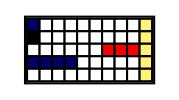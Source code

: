 digraph matriz{
node [shape=plaintext]
a [label=<<TABLE BORDER="1" CELLBORDER="1" CELLSPACING="0">
<TR> <TD BGCOLOR="#000066"></TD><TD BGCOLOR="#FFFFFF"></TD><TD BGCOLOR="#FFFFFF"></TD><TD BGCOLOR="#FFFFFF"></TD><TD BGCOLOR="#FFFFFF"></TD><TD BGCOLOR="#FFFFFF"></TD><TD BGCOLOR="#FFFFFF"></TD><TD BGCOLOR="#FFFFFF"></TD><TD BGCOLOR="#FFFFFF"></TD><TD BGCOLOR="#fff379"></TD></TR>
<TR> <TD BGCOLOR="#000000"></TD><TD BGCOLOR="#FFFFFF"></TD><TD BGCOLOR="#FFFFFF"></TD><TD BGCOLOR="#FFFFFF"></TD><TD BGCOLOR="#FFFFFF"></TD><TD BGCOLOR="#FFFFFF"></TD><TD BGCOLOR="#FFFFFF"></TD><TD BGCOLOR="#FFFFFF"></TD><TD BGCOLOR="#FFFFFF"></TD><TD BGCOLOR="#fff379"></TD></TR>
<TR> <TD BGCOLOR="#FFFFFF"></TD><TD BGCOLOR="#FFFFFF"></TD><TD BGCOLOR="#FFFFFF"></TD><TD BGCOLOR="#FFFFFF"></TD><TD BGCOLOR="#FFFFFF"></TD><TD BGCOLOR="#FFFFFF"></TD><TD BGCOLOR="#f60000"></TD><TD BGCOLOR="#f60000"></TD><TD BGCOLOR="#f60000"></TD><TD BGCOLOR="#fff379"></TD></TR>
<TR> <TD BGCOLOR="#000066"></TD><TD BGCOLOR="#000066"></TD><TD BGCOLOR="#000066"></TD><TD BGCOLOR="#000066"></TD><TD BGCOLOR="#FFFFFF"></TD><TD BGCOLOR="#FFFFFF"></TD><TD BGCOLOR="#FFFFFF"></TD><TD BGCOLOR="#FFFFFF"></TD><TD BGCOLOR="#FFFFFF"></TD><TD BGCOLOR="#fff379"></TD></TR>
<TR> <TD BGCOLOR="#FFFFFF"></TD><TD BGCOLOR="#FFFFFF"></TD><TD BGCOLOR="#FFFFFF"></TD><TD BGCOLOR="#FFFFFF"></TD><TD BGCOLOR="#FFFFFF"></TD><TD BGCOLOR="#FFFFFF"></TD><TD BGCOLOR="#FFFFFF"></TD><TD BGCOLOR="#FFFFFF"></TD><TD BGCOLOR="#FFFFFF"></TD><TD BGCOLOR="#fff379"></TD></TR>
</TABLE>>];
}